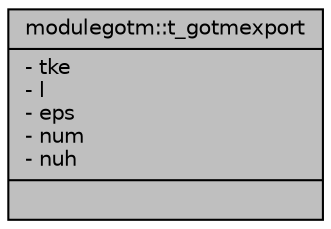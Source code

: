 digraph "modulegotm::t_gotmexport"
{
 // LATEX_PDF_SIZE
  edge [fontname="Helvetica",fontsize="10",labelfontname="Helvetica",labelfontsize="10"];
  node [fontname="Helvetica",fontsize="10",shape=record];
  Node1 [label="{modulegotm::t_gotmexport\n|- tke\l- l\l- eps\l- num\l- nuh\l|}",height=0.2,width=0.4,color="black", fillcolor="grey75", style="filled", fontcolor="black",tooltip=" "];
}
